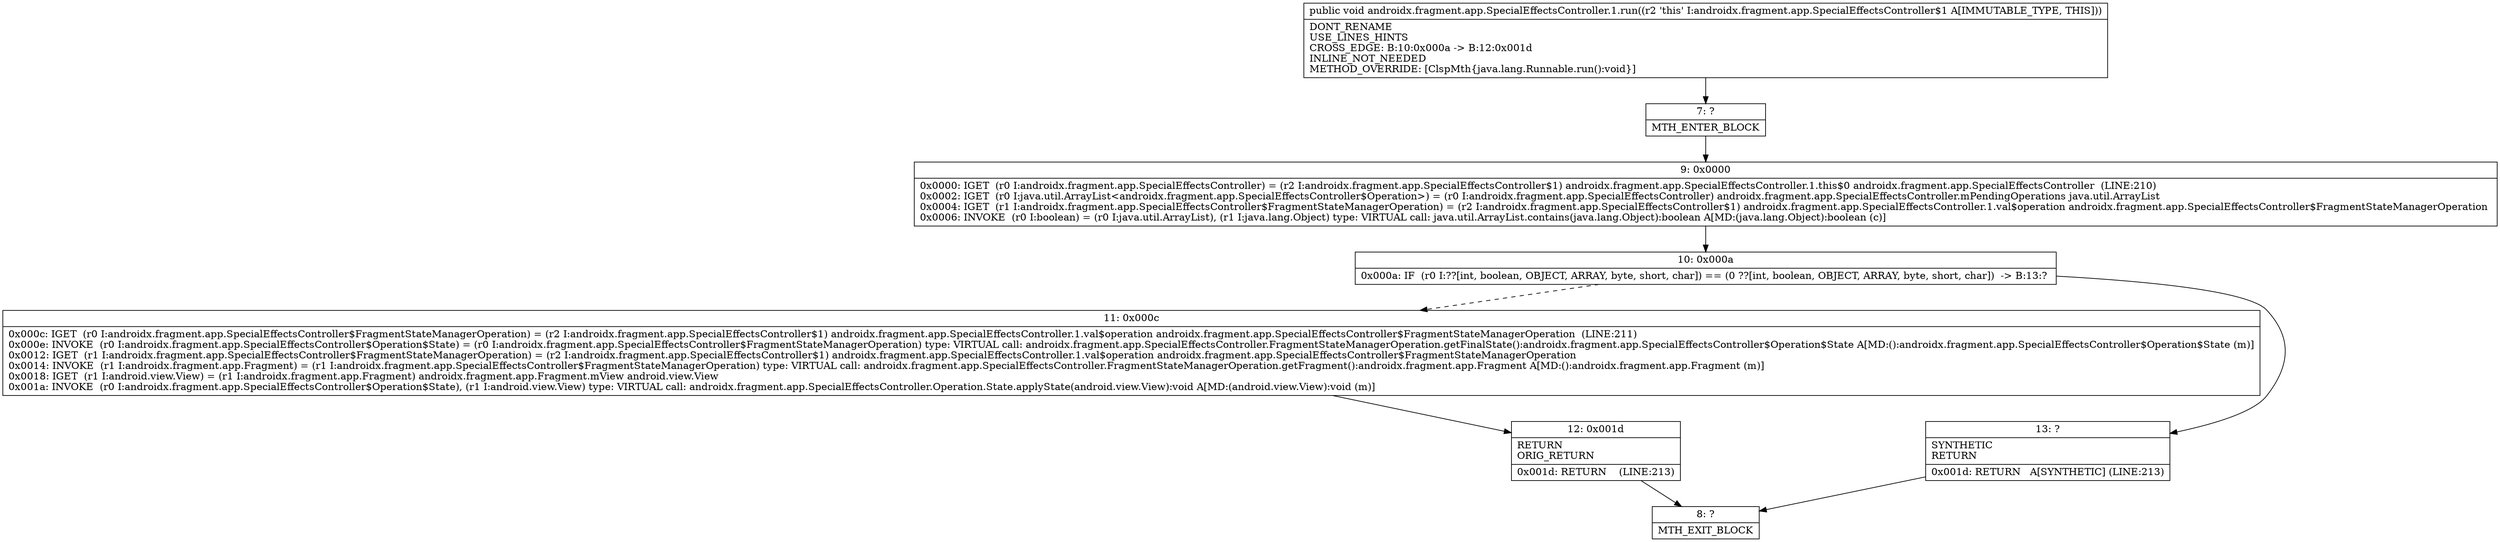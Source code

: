 digraph "CFG forandroidx.fragment.app.SpecialEffectsController.1.run()V" {
Node_7 [shape=record,label="{7\:\ ?|MTH_ENTER_BLOCK\l}"];
Node_9 [shape=record,label="{9\:\ 0x0000|0x0000: IGET  (r0 I:androidx.fragment.app.SpecialEffectsController) = (r2 I:androidx.fragment.app.SpecialEffectsController$1) androidx.fragment.app.SpecialEffectsController.1.this$0 androidx.fragment.app.SpecialEffectsController  (LINE:210)\l0x0002: IGET  (r0 I:java.util.ArrayList\<androidx.fragment.app.SpecialEffectsController$Operation\>) = (r0 I:androidx.fragment.app.SpecialEffectsController) androidx.fragment.app.SpecialEffectsController.mPendingOperations java.util.ArrayList \l0x0004: IGET  (r1 I:androidx.fragment.app.SpecialEffectsController$FragmentStateManagerOperation) = (r2 I:androidx.fragment.app.SpecialEffectsController$1) androidx.fragment.app.SpecialEffectsController.1.val$operation androidx.fragment.app.SpecialEffectsController$FragmentStateManagerOperation \l0x0006: INVOKE  (r0 I:boolean) = (r0 I:java.util.ArrayList), (r1 I:java.lang.Object) type: VIRTUAL call: java.util.ArrayList.contains(java.lang.Object):boolean A[MD:(java.lang.Object):boolean (c)]\l}"];
Node_10 [shape=record,label="{10\:\ 0x000a|0x000a: IF  (r0 I:??[int, boolean, OBJECT, ARRAY, byte, short, char]) == (0 ??[int, boolean, OBJECT, ARRAY, byte, short, char])  \-\> B:13:? \l}"];
Node_11 [shape=record,label="{11\:\ 0x000c|0x000c: IGET  (r0 I:androidx.fragment.app.SpecialEffectsController$FragmentStateManagerOperation) = (r2 I:androidx.fragment.app.SpecialEffectsController$1) androidx.fragment.app.SpecialEffectsController.1.val$operation androidx.fragment.app.SpecialEffectsController$FragmentStateManagerOperation  (LINE:211)\l0x000e: INVOKE  (r0 I:androidx.fragment.app.SpecialEffectsController$Operation$State) = (r0 I:androidx.fragment.app.SpecialEffectsController$FragmentStateManagerOperation) type: VIRTUAL call: androidx.fragment.app.SpecialEffectsController.FragmentStateManagerOperation.getFinalState():androidx.fragment.app.SpecialEffectsController$Operation$State A[MD:():androidx.fragment.app.SpecialEffectsController$Operation$State (m)]\l0x0012: IGET  (r1 I:androidx.fragment.app.SpecialEffectsController$FragmentStateManagerOperation) = (r2 I:androidx.fragment.app.SpecialEffectsController$1) androidx.fragment.app.SpecialEffectsController.1.val$operation androidx.fragment.app.SpecialEffectsController$FragmentStateManagerOperation \l0x0014: INVOKE  (r1 I:androidx.fragment.app.Fragment) = (r1 I:androidx.fragment.app.SpecialEffectsController$FragmentStateManagerOperation) type: VIRTUAL call: androidx.fragment.app.SpecialEffectsController.FragmentStateManagerOperation.getFragment():androidx.fragment.app.Fragment A[MD:():androidx.fragment.app.Fragment (m)]\l0x0018: IGET  (r1 I:android.view.View) = (r1 I:androidx.fragment.app.Fragment) androidx.fragment.app.Fragment.mView android.view.View \l0x001a: INVOKE  (r0 I:androidx.fragment.app.SpecialEffectsController$Operation$State), (r1 I:android.view.View) type: VIRTUAL call: androidx.fragment.app.SpecialEffectsController.Operation.State.applyState(android.view.View):void A[MD:(android.view.View):void (m)]\l}"];
Node_12 [shape=record,label="{12\:\ 0x001d|RETURN\lORIG_RETURN\l|0x001d: RETURN    (LINE:213)\l}"];
Node_8 [shape=record,label="{8\:\ ?|MTH_EXIT_BLOCK\l}"];
Node_13 [shape=record,label="{13\:\ ?|SYNTHETIC\lRETURN\l|0x001d: RETURN   A[SYNTHETIC] (LINE:213)\l}"];
MethodNode[shape=record,label="{public void androidx.fragment.app.SpecialEffectsController.1.run((r2 'this' I:androidx.fragment.app.SpecialEffectsController$1 A[IMMUTABLE_TYPE, THIS]))  | DONT_RENAME\lUSE_LINES_HINTS\lCROSS_EDGE: B:10:0x000a \-\> B:12:0x001d\lINLINE_NOT_NEEDED\lMETHOD_OVERRIDE: [ClspMth\{java.lang.Runnable.run():void\}]\l}"];
MethodNode -> Node_7;Node_7 -> Node_9;
Node_9 -> Node_10;
Node_10 -> Node_11[style=dashed];
Node_10 -> Node_13;
Node_11 -> Node_12;
Node_12 -> Node_8;
Node_13 -> Node_8;
}

